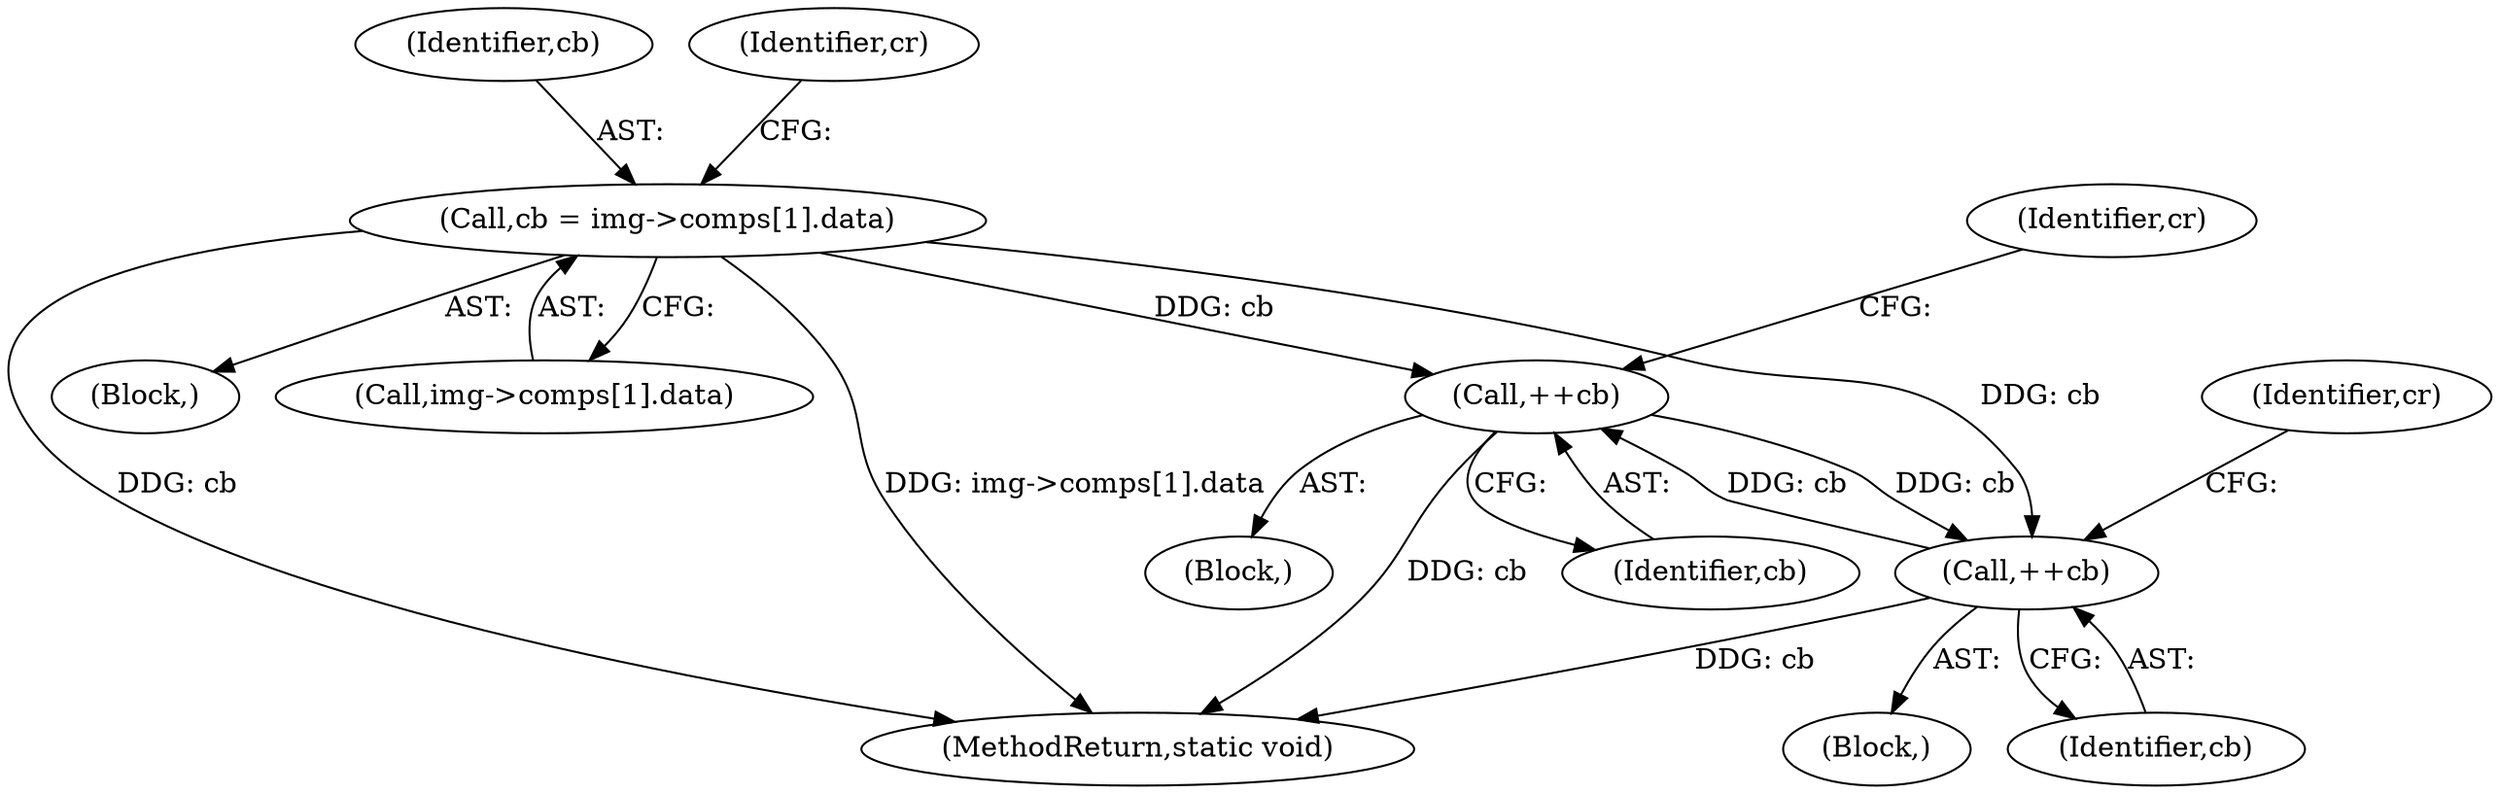 digraph "0_openjpeg_15f081c89650dccee4aa4ae66f614c3fdb268767_1@array" {
"1000183" [label="(Call,cb = img->comps[1].data)"];
"1000349" [label="(Call,++cb)"];
"1000378" [label="(Call,++cb)"];
"1000183" [label="(Call,cb = img->comps[1].data)"];
"1000381" [label="(Identifier,cr)"];
"1000104" [label="(Block,)"];
"1000357" [label="(Block,)"];
"1000349" [label="(Call,++cb)"];
"1000184" [label="(Identifier,cb)"];
"1000185" [label="(Call,img->comps[1].data)"];
"1000538" [label="(MethodReturn,static void)"];
"1000193" [label="(Identifier,cr)"];
"1000378" [label="(Call,++cb)"];
"1000352" [label="(Identifier,cr)"];
"1000379" [label="(Identifier,cb)"];
"1000308" [label="(Block,)"];
"1000350" [label="(Identifier,cb)"];
"1000183" -> "1000104"  [label="AST: "];
"1000183" -> "1000185"  [label="CFG: "];
"1000184" -> "1000183"  [label="AST: "];
"1000185" -> "1000183"  [label="AST: "];
"1000193" -> "1000183"  [label="CFG: "];
"1000183" -> "1000538"  [label="DDG: img->comps[1].data"];
"1000183" -> "1000538"  [label="DDG: cb"];
"1000183" -> "1000349"  [label="DDG: cb"];
"1000183" -> "1000378"  [label="DDG: cb"];
"1000349" -> "1000308"  [label="AST: "];
"1000349" -> "1000350"  [label="CFG: "];
"1000350" -> "1000349"  [label="AST: "];
"1000352" -> "1000349"  [label="CFG: "];
"1000349" -> "1000538"  [label="DDG: cb"];
"1000378" -> "1000349"  [label="DDG: cb"];
"1000349" -> "1000378"  [label="DDG: cb"];
"1000378" -> "1000357"  [label="AST: "];
"1000378" -> "1000379"  [label="CFG: "];
"1000379" -> "1000378"  [label="AST: "];
"1000381" -> "1000378"  [label="CFG: "];
"1000378" -> "1000538"  [label="DDG: cb"];
}
